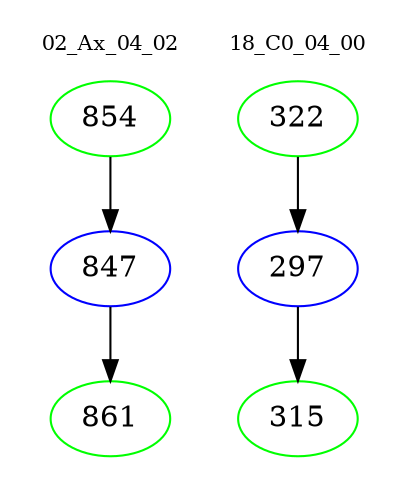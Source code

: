 digraph{
subgraph cluster_0 {
color = white
label = "02_Ax_04_02";
fontsize=10;
T0_854 [label="854", color="green"]
T0_854 -> T0_847 [color="black"]
T0_847 [label="847", color="blue"]
T0_847 -> T0_861 [color="black"]
T0_861 [label="861", color="green"]
}
subgraph cluster_1 {
color = white
label = "18_C0_04_00";
fontsize=10;
T1_322 [label="322", color="green"]
T1_322 -> T1_297 [color="black"]
T1_297 [label="297", color="blue"]
T1_297 -> T1_315 [color="black"]
T1_315 [label="315", color="green"]
}
}
